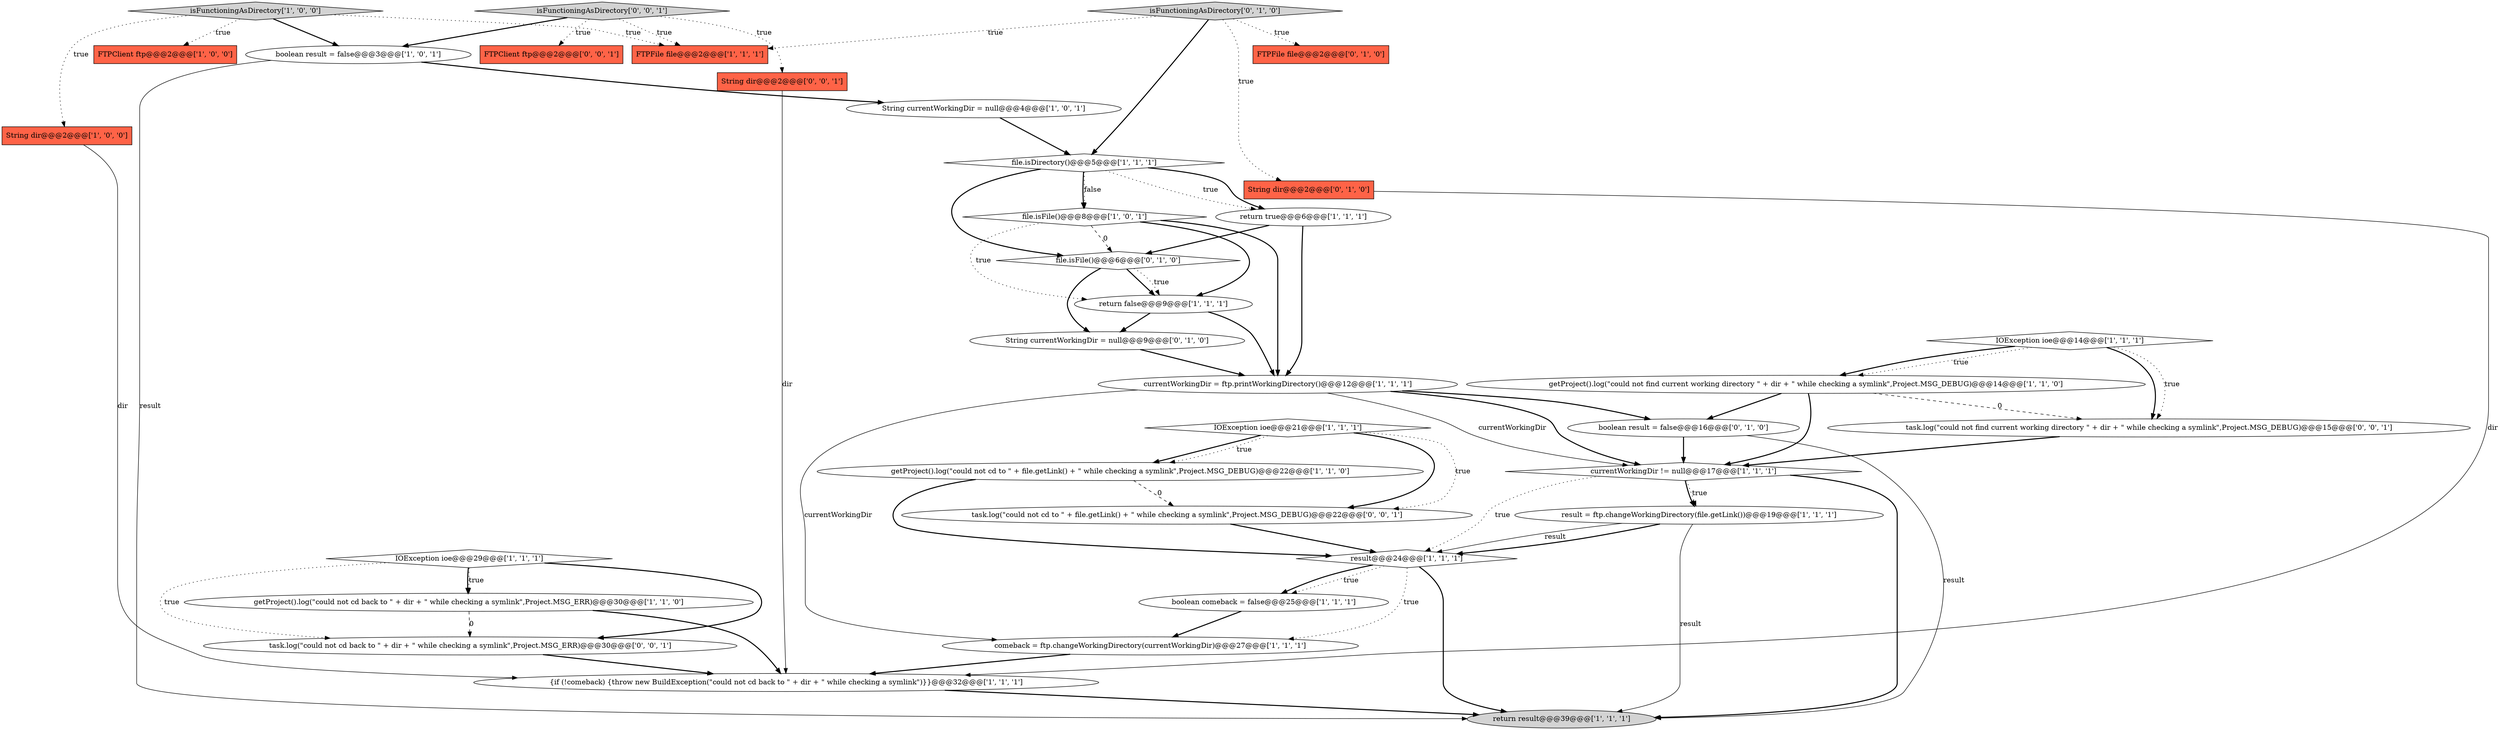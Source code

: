 digraph {
3 [style = filled, label = "{if (!comeback) {throw new BuildException(\"could not cd back to \" + dir + \" while checking a symlink\")}}@@@32@@@['1', '1', '1']", fillcolor = white, shape = ellipse image = "AAA0AAABBB1BBB"];
30 [style = filled, label = "FTPClient ftp@@@2@@@['0', '0', '1']", fillcolor = tomato, shape = box image = "AAA0AAABBB3BBB"];
16 [style = filled, label = "return result@@@39@@@['1', '1', '1']", fillcolor = lightgray, shape = ellipse image = "AAA0AAABBB1BBB"];
17 [style = filled, label = "currentWorkingDir != null@@@17@@@['1', '1', '1']", fillcolor = white, shape = diamond image = "AAA0AAABBB1BBB"];
20 [style = filled, label = "return true@@@6@@@['1', '1', '1']", fillcolor = white, shape = ellipse image = "AAA0AAABBB1BBB"];
8 [style = filled, label = "result = ftp.changeWorkingDirectory(file.getLink())@@@19@@@['1', '1', '1']", fillcolor = white, shape = ellipse image = "AAA0AAABBB1BBB"];
34 [style = filled, label = "isFunctioningAsDirectory['0', '0', '1']", fillcolor = lightgray, shape = diamond image = "AAA0AAABBB3BBB"];
6 [style = filled, label = "currentWorkingDir = ftp.printWorkingDirectory()@@@12@@@['1', '1', '1']", fillcolor = white, shape = ellipse image = "AAA0AAABBB1BBB"];
35 [style = filled, label = "task.log(\"could not find current working directory \" + dir + \" while checking a symlink\",Project.MSG_DEBUG)@@@15@@@['0', '0', '1']", fillcolor = white, shape = ellipse image = "AAA0AAABBB3BBB"];
29 [style = filled, label = "String currentWorkingDir = null@@@9@@@['0', '1', '0']", fillcolor = white, shape = ellipse image = "AAA1AAABBB2BBB"];
26 [style = filled, label = "file.isFile()@@@6@@@['0', '1', '0']", fillcolor = white, shape = diamond image = "AAA1AAABBB2BBB"];
23 [style = filled, label = "IOException ioe@@@29@@@['1', '1', '1']", fillcolor = white, shape = diamond image = "AAA0AAABBB1BBB"];
4 [style = filled, label = "String dir@@@2@@@['1', '0', '0']", fillcolor = tomato, shape = box image = "AAA0AAABBB1BBB"];
2 [style = filled, label = "file.isFile()@@@8@@@['1', '0', '1']", fillcolor = white, shape = diamond image = "AAA0AAABBB1BBB"];
21 [style = filled, label = "FTPFile file@@@2@@@['1', '1', '1']", fillcolor = tomato, shape = box image = "AAA0AAABBB1BBB"];
32 [style = filled, label = "String dir@@@2@@@['0', '0', '1']", fillcolor = tomato, shape = box image = "AAA0AAABBB3BBB"];
15 [style = filled, label = "FTPClient ftp@@@2@@@['1', '0', '0']", fillcolor = tomato, shape = box image = "AAA0AAABBB1BBB"];
0 [style = filled, label = "comeback = ftp.changeWorkingDirectory(currentWorkingDir)@@@27@@@['1', '1', '1']", fillcolor = white, shape = ellipse image = "AAA0AAABBB1BBB"];
10 [style = filled, label = "IOException ioe@@@21@@@['1', '1', '1']", fillcolor = white, shape = diamond image = "AAA0AAABBB1BBB"];
14 [style = filled, label = "getProject().log(\"could not cd back to \" + dir + \" while checking a symlink\",Project.MSG_ERR)@@@30@@@['1', '1', '0']", fillcolor = white, shape = ellipse image = "AAA0AAABBB1BBB"];
12 [style = filled, label = "result@@@24@@@['1', '1', '1']", fillcolor = white, shape = diamond image = "AAA0AAABBB1BBB"];
25 [style = filled, label = "isFunctioningAsDirectory['0', '1', '0']", fillcolor = lightgray, shape = diamond image = "AAA0AAABBB2BBB"];
13 [style = filled, label = "boolean comeback = false@@@25@@@['1', '1', '1']", fillcolor = white, shape = ellipse image = "AAA0AAABBB1BBB"];
24 [style = filled, label = "FTPFile file@@@2@@@['0', '1', '0']", fillcolor = tomato, shape = box image = "AAA0AAABBB2BBB"];
27 [style = filled, label = "boolean result = false@@@16@@@['0', '1', '0']", fillcolor = white, shape = ellipse image = "AAA1AAABBB2BBB"];
33 [style = filled, label = "task.log(\"could not cd to \" + file.getLink() + \" while checking a symlink\",Project.MSG_DEBUG)@@@22@@@['0', '0', '1']", fillcolor = white, shape = ellipse image = "AAA0AAABBB3BBB"];
1 [style = filled, label = "isFunctioningAsDirectory['1', '0', '0']", fillcolor = lightgray, shape = diamond image = "AAA0AAABBB1BBB"];
22 [style = filled, label = "String currentWorkingDir = null@@@4@@@['1', '0', '1']", fillcolor = white, shape = ellipse image = "AAA0AAABBB1BBB"];
5 [style = filled, label = "return false@@@9@@@['1', '1', '1']", fillcolor = white, shape = ellipse image = "AAA0AAABBB1BBB"];
28 [style = filled, label = "String dir@@@2@@@['0', '1', '0']", fillcolor = tomato, shape = box image = "AAA0AAABBB2BBB"];
9 [style = filled, label = "file.isDirectory()@@@5@@@['1', '1', '1']", fillcolor = white, shape = diamond image = "AAA0AAABBB1BBB"];
19 [style = filled, label = "boolean result = false@@@3@@@['1', '0', '1']", fillcolor = white, shape = ellipse image = "AAA0AAABBB1BBB"];
31 [style = filled, label = "task.log(\"could not cd back to \" + dir + \" while checking a symlink\",Project.MSG_ERR)@@@30@@@['0', '0', '1']", fillcolor = white, shape = ellipse image = "AAA0AAABBB3BBB"];
18 [style = filled, label = "getProject().log(\"could not find current working directory \" + dir + \" while checking a symlink\",Project.MSG_DEBUG)@@@14@@@['1', '1', '0']", fillcolor = white, shape = ellipse image = "AAA0AAABBB1BBB"];
7 [style = filled, label = "IOException ioe@@@14@@@['1', '1', '1']", fillcolor = white, shape = diamond image = "AAA0AAABBB1BBB"];
11 [style = filled, label = "getProject().log(\"could not cd to \" + file.getLink() + \" while checking a symlink\",Project.MSG_DEBUG)@@@22@@@['1', '1', '0']", fillcolor = white, shape = ellipse image = "AAA0AAABBB1BBB"];
7->18 [style = dotted, label="true"];
11->12 [style = bold, label=""];
14->3 [style = bold, label=""];
35->17 [style = bold, label=""];
20->6 [style = bold, label=""];
8->12 [style = bold, label=""];
18->35 [style = dashed, label="0"];
10->33 [style = dotted, label="true"];
1->15 [style = dotted, label="true"];
13->0 [style = bold, label=""];
2->26 [style = dashed, label="0"];
2->5 [style = bold, label=""];
7->18 [style = bold, label=""];
9->20 [style = bold, label=""];
6->17 [style = solid, label="currentWorkingDir"];
12->0 [style = dotted, label="true"];
2->5 [style = dotted, label="true"];
9->2 [style = bold, label=""];
12->13 [style = dotted, label="true"];
25->21 [style = dotted, label="true"];
11->33 [style = dashed, label="0"];
19->22 [style = bold, label=""];
23->14 [style = dotted, label="true"];
6->17 [style = bold, label=""];
10->11 [style = bold, label=""];
6->0 [style = solid, label="currentWorkingDir"];
0->3 [style = bold, label=""];
9->20 [style = dotted, label="true"];
32->3 [style = solid, label="dir"];
22->9 [style = bold, label=""];
9->2 [style = dotted, label="false"];
8->16 [style = solid, label="result"];
25->28 [style = dotted, label="true"];
12->13 [style = bold, label=""];
12->16 [style = bold, label=""];
8->12 [style = solid, label="result"];
6->27 [style = bold, label=""];
23->31 [style = bold, label=""];
34->30 [style = dotted, label="true"];
14->31 [style = dashed, label="0"];
29->6 [style = bold, label=""];
17->12 [style = dotted, label="true"];
26->5 [style = bold, label=""];
23->31 [style = dotted, label="true"];
34->32 [style = dotted, label="true"];
27->17 [style = bold, label=""];
1->21 [style = dotted, label="true"];
4->3 [style = solid, label="dir"];
26->5 [style = dotted, label="true"];
25->24 [style = dotted, label="true"];
19->16 [style = solid, label="result"];
31->3 [style = bold, label=""];
17->8 [style = dotted, label="true"];
1->19 [style = bold, label=""];
5->29 [style = bold, label=""];
17->8 [style = bold, label=""];
23->14 [style = bold, label=""];
2->6 [style = bold, label=""];
25->9 [style = bold, label=""];
28->3 [style = solid, label="dir"];
18->17 [style = bold, label=""];
9->26 [style = bold, label=""];
3->16 [style = bold, label=""];
27->16 [style = solid, label="result"];
10->11 [style = dotted, label="true"];
34->21 [style = dotted, label="true"];
34->19 [style = bold, label=""];
18->27 [style = bold, label=""];
17->16 [style = bold, label=""];
20->26 [style = bold, label=""];
7->35 [style = bold, label=""];
10->33 [style = bold, label=""];
26->29 [style = bold, label=""];
1->4 [style = dotted, label="true"];
33->12 [style = bold, label=""];
5->6 [style = bold, label=""];
7->35 [style = dotted, label="true"];
}
